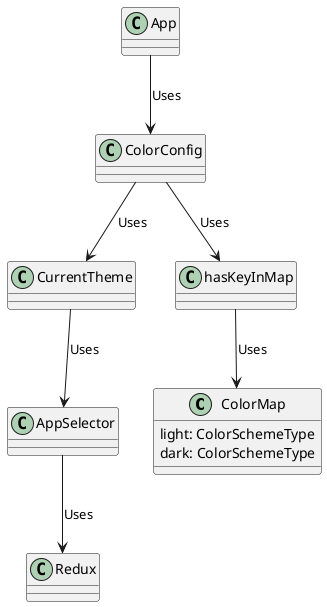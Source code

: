 @startuml Colors

class ColorMap {
    light: ColorSchemeType
    dark: ColorSchemeType
}

class CurrentTheme{

}

class App{

}



CurrentTheme --> AppSelector: Uses
ColorConfig --> hasKeyInMap: Uses
ColorConfig --> CurrentTheme: Uses
hasKeyInMap --> ColorMap: Uses
App --> ColorConfig: Uses
AppSelector --> Redux: Uses
@enduml
